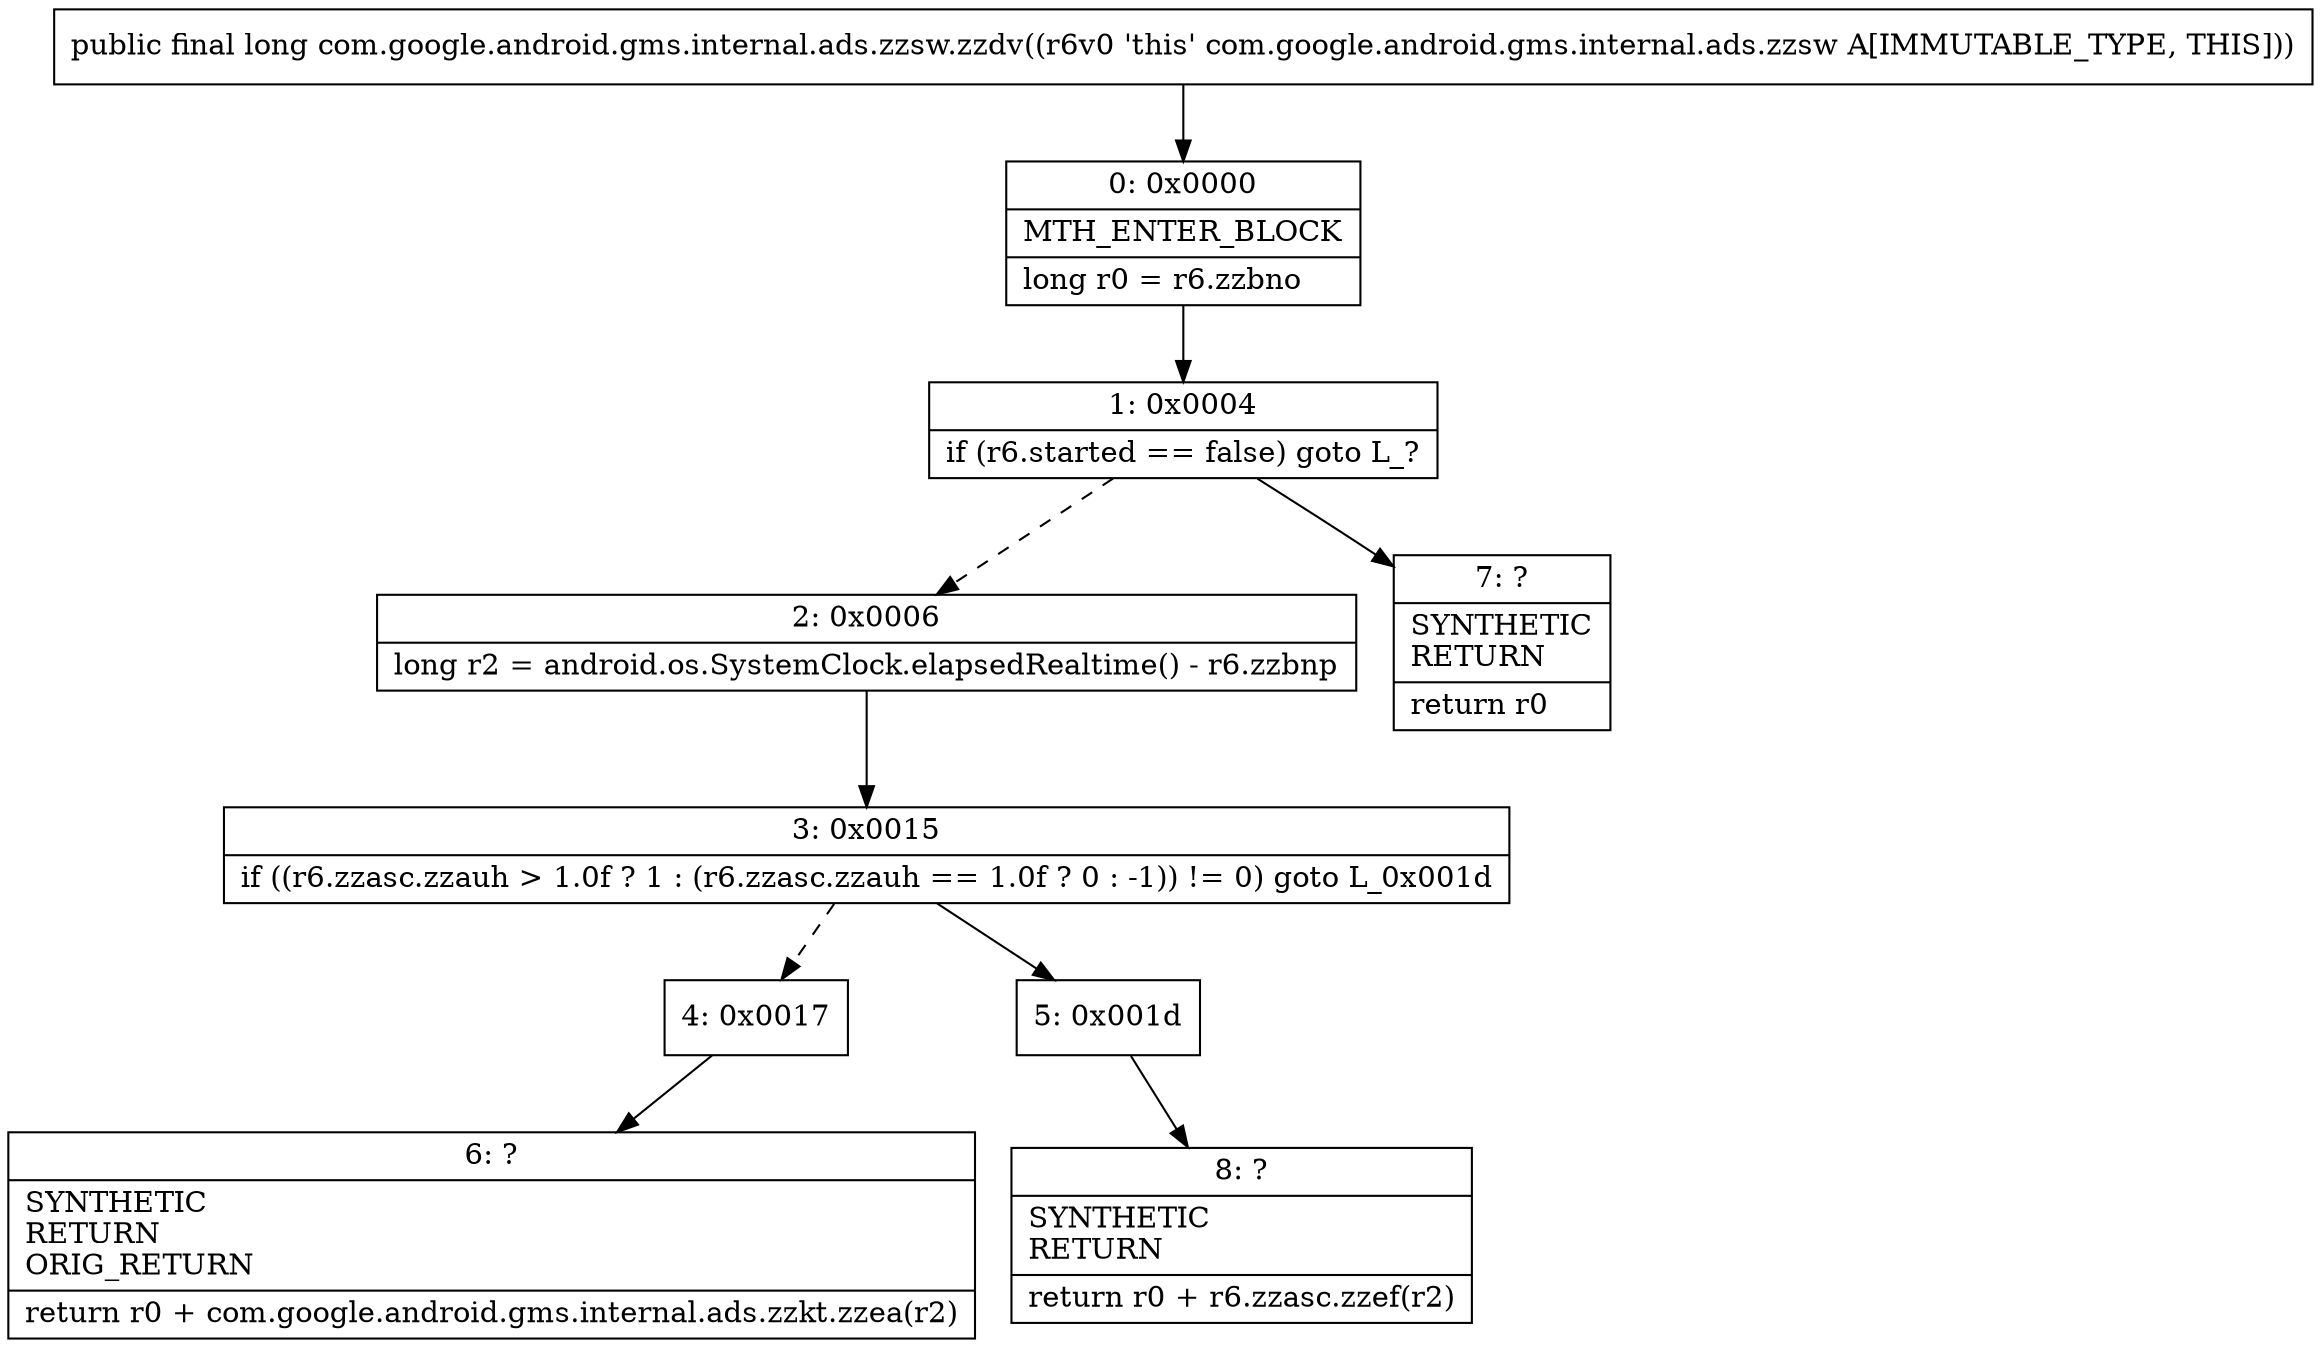 digraph "CFG forcom.google.android.gms.internal.ads.zzsw.zzdv()J" {
Node_0 [shape=record,label="{0\:\ 0x0000|MTH_ENTER_BLOCK\l|long r0 = r6.zzbno\l}"];
Node_1 [shape=record,label="{1\:\ 0x0004|if (r6.started == false) goto L_?\l}"];
Node_2 [shape=record,label="{2\:\ 0x0006|long r2 = android.os.SystemClock.elapsedRealtime() \- r6.zzbnp\l}"];
Node_3 [shape=record,label="{3\:\ 0x0015|if ((r6.zzasc.zzauh \> 1.0f ? 1 : (r6.zzasc.zzauh == 1.0f ? 0 : \-1)) != 0) goto L_0x001d\l}"];
Node_4 [shape=record,label="{4\:\ 0x0017}"];
Node_5 [shape=record,label="{5\:\ 0x001d}"];
Node_6 [shape=record,label="{6\:\ ?|SYNTHETIC\lRETURN\lORIG_RETURN\l|return r0 + com.google.android.gms.internal.ads.zzkt.zzea(r2)\l}"];
Node_7 [shape=record,label="{7\:\ ?|SYNTHETIC\lRETURN\l|return r0\l}"];
Node_8 [shape=record,label="{8\:\ ?|SYNTHETIC\lRETURN\l|return r0 + r6.zzasc.zzef(r2)\l}"];
MethodNode[shape=record,label="{public final long com.google.android.gms.internal.ads.zzsw.zzdv((r6v0 'this' com.google.android.gms.internal.ads.zzsw A[IMMUTABLE_TYPE, THIS])) }"];
MethodNode -> Node_0;
Node_0 -> Node_1;
Node_1 -> Node_2[style=dashed];
Node_1 -> Node_7;
Node_2 -> Node_3;
Node_3 -> Node_4[style=dashed];
Node_3 -> Node_5;
Node_4 -> Node_6;
Node_5 -> Node_8;
}

